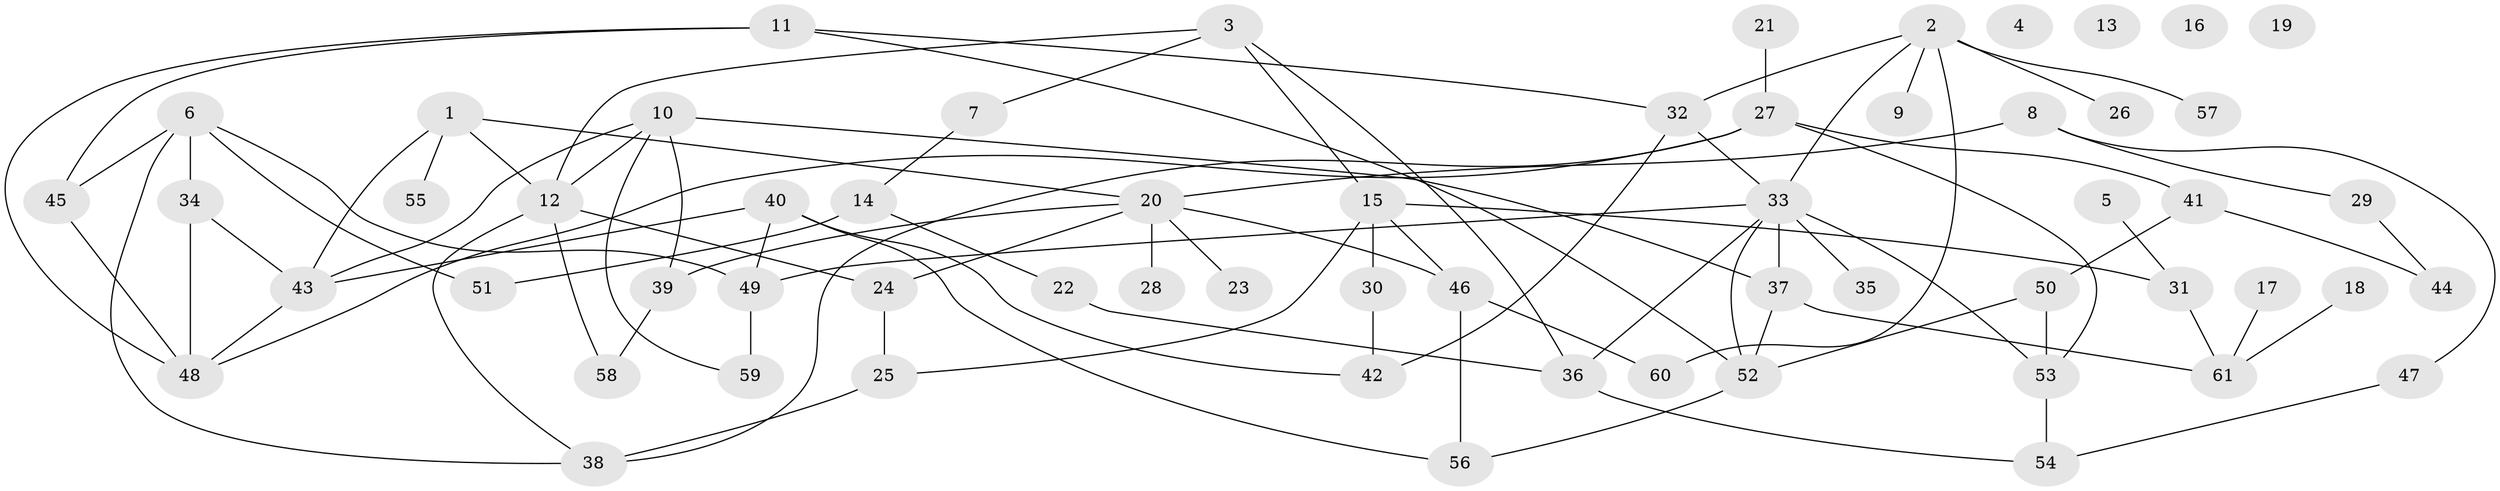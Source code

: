 // Generated by graph-tools (version 1.1) at 2025/13/03/09/25 04:13:01]
// undirected, 61 vertices, 90 edges
graph export_dot {
graph [start="1"]
  node [color=gray90,style=filled];
  1;
  2;
  3;
  4;
  5;
  6;
  7;
  8;
  9;
  10;
  11;
  12;
  13;
  14;
  15;
  16;
  17;
  18;
  19;
  20;
  21;
  22;
  23;
  24;
  25;
  26;
  27;
  28;
  29;
  30;
  31;
  32;
  33;
  34;
  35;
  36;
  37;
  38;
  39;
  40;
  41;
  42;
  43;
  44;
  45;
  46;
  47;
  48;
  49;
  50;
  51;
  52;
  53;
  54;
  55;
  56;
  57;
  58;
  59;
  60;
  61;
  1 -- 12;
  1 -- 20;
  1 -- 43;
  1 -- 55;
  2 -- 9;
  2 -- 26;
  2 -- 32;
  2 -- 33;
  2 -- 57;
  2 -- 60;
  3 -- 7;
  3 -- 12;
  3 -- 15;
  3 -- 36;
  5 -- 31;
  6 -- 34;
  6 -- 38;
  6 -- 45;
  6 -- 49;
  6 -- 51;
  7 -- 14;
  8 -- 20;
  8 -- 29;
  8 -- 47;
  10 -- 12;
  10 -- 37;
  10 -- 39;
  10 -- 43;
  10 -- 59;
  11 -- 32;
  11 -- 45;
  11 -- 48;
  11 -- 52;
  12 -- 24;
  12 -- 38;
  12 -- 58;
  14 -- 22;
  14 -- 51;
  15 -- 25;
  15 -- 30;
  15 -- 31;
  15 -- 46;
  17 -- 61;
  18 -- 61;
  20 -- 23;
  20 -- 24;
  20 -- 28;
  20 -- 39;
  20 -- 46;
  21 -- 27;
  22 -- 36;
  24 -- 25;
  25 -- 38;
  27 -- 38;
  27 -- 41;
  27 -- 48;
  27 -- 53;
  29 -- 44;
  30 -- 42;
  31 -- 61;
  32 -- 33;
  32 -- 42;
  33 -- 35;
  33 -- 36;
  33 -- 37;
  33 -- 49;
  33 -- 52;
  33 -- 53;
  34 -- 43;
  34 -- 48;
  36 -- 54;
  37 -- 52;
  37 -- 61;
  39 -- 58;
  40 -- 42;
  40 -- 43;
  40 -- 49;
  40 -- 56;
  41 -- 44;
  41 -- 50;
  43 -- 48;
  45 -- 48;
  46 -- 56;
  46 -- 60;
  47 -- 54;
  49 -- 59;
  50 -- 52;
  50 -- 53;
  52 -- 56;
  53 -- 54;
}
